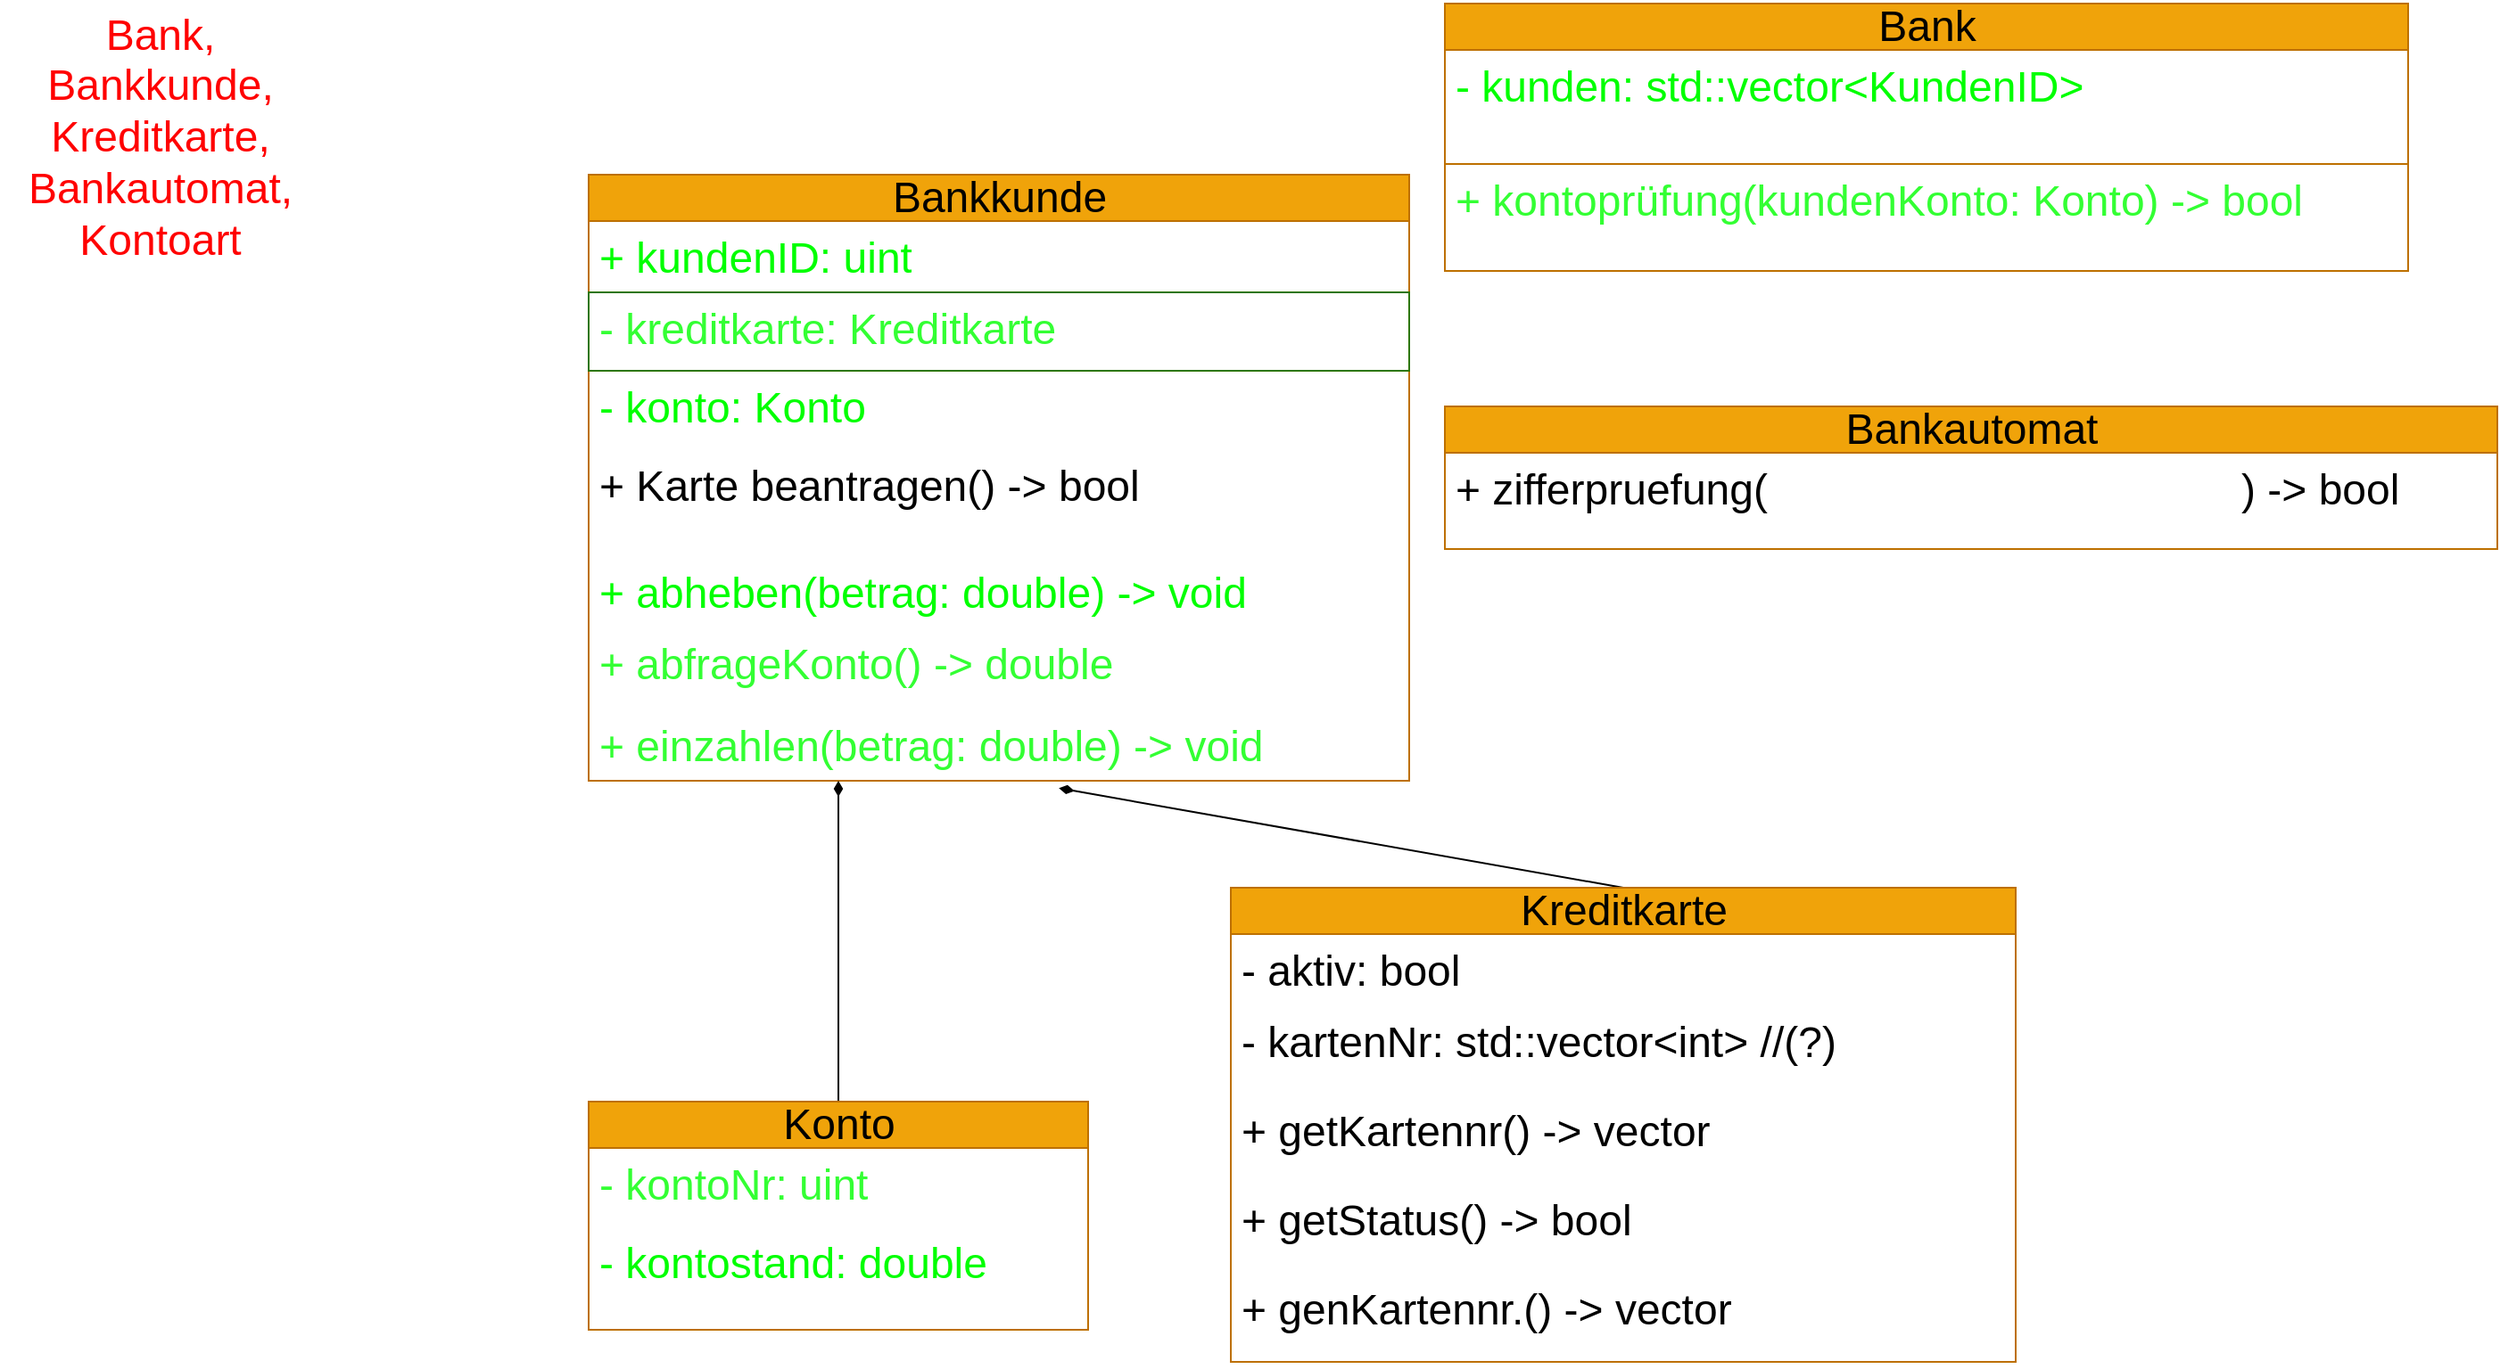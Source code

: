 <mxfile version="23.1.5" type="device">
  <diagram id="r-rISPMmO1dXQc9Pj4ew" name="Seite-1">
    <mxGraphModel dx="3159" dy="794" grid="1" gridSize="10" guides="1" tooltips="1" connect="1" arrows="1" fold="1" page="1" pageScale="1" pageWidth="1654" pageHeight="1169" math="0" shadow="0">
      <root>
        <mxCell id="0" />
        <mxCell id="1" parent="0" />
        <mxCell id="3" value="&lt;font style=&quot;font-size: 24px;&quot;&gt;&lt;font color=&quot;#ff0000&quot;&gt;Bank, Bankkunde,&lt;br&gt;Kreditkarte,&lt;br&gt;Bankautomat,&lt;br&gt;Kontoart&lt;/font&gt;&lt;br&gt;&lt;/font&gt;" style="text;html=1;strokeColor=none;fillColor=none;align=center;verticalAlign=middle;whiteSpace=wrap;rounded=0;" parent="1" vertex="1">
          <mxGeometry x="-330" y="14" width="180" height="150" as="geometry" />
        </mxCell>
        <mxCell id="5" value="Bank" style="swimlane;fontStyle=0;childLayout=stackLayout;horizontal=1;startSize=26;fillColor=#f0a30a;horizontalStack=0;resizeParent=1;resizeParentMax=0;resizeLast=0;collapsible=1;marginBottom=0;html=1;fontSize=24;strokeColor=#BD7000;fontColor=#000000;" parent="1" vertex="1">
          <mxGeometry x="480" y="14" width="540" height="150" as="geometry" />
        </mxCell>
        <mxCell id="6" value="&lt;font&gt;- kunden: std::vector&amp;lt;KundenID&amp;gt;&lt;/font&gt;" style="text;strokeColor=#BD7000;fillColor=none;align=left;verticalAlign=top;spacingLeft=4;spacingRight=4;overflow=hidden;rotatable=0;points=[[0,0.5],[1,0.5]];portConstraint=eastwest;whiteSpace=wrap;html=1;fontSize=24;fontColor=#00FF00;" parent="5" vertex="1">
          <mxGeometry y="26" width="540" height="64" as="geometry" />
        </mxCell>
        <mxCell id="7" value="&lt;font&gt;+ kontoprüfung(kundenKonto: Konto) -&amp;gt; bool&lt;/font&gt;" style="text;strokeColor=none;fillColor=none;align=left;verticalAlign=top;spacingLeft=4;spacingRight=4;overflow=hidden;rotatable=0;points=[[0,0.5],[1,0.5]];portConstraint=eastwest;whiteSpace=wrap;html=1;fontSize=24;fontColor=#33FF33;" parent="5" vertex="1">
          <mxGeometry y="90" width="540" height="60" as="geometry" />
        </mxCell>
        <mxCell id="9" value="Bankkunde" style="swimlane;fontStyle=0;childLayout=stackLayout;horizontal=1;startSize=26;fillColor=#f0a30a;horizontalStack=0;resizeParent=1;resizeParentMax=0;resizeLast=0;collapsible=1;marginBottom=0;html=1;fontSize=24;fontColor=#000000;strokeColor=#BD7000;" parent="1" vertex="1">
          <mxGeometry y="110" width="460" height="340" as="geometry" />
        </mxCell>
        <mxCell id="24" value="&lt;div&gt;&lt;font&gt;+ kundenID: uint&lt;/font&gt;&lt;/div&gt;" style="text;strokeColor=none;fillColor=none;align=left;verticalAlign=top;spacingLeft=4;spacingRight=4;overflow=hidden;rotatable=0;points=[[0,0.5],[1,0.5]];portConstraint=eastwest;whiteSpace=wrap;html=1;fontSize=24;fontColor=#00FF00;" parent="9" vertex="1">
          <mxGeometry y="26" width="460" height="40" as="geometry" />
        </mxCell>
        <mxCell id="10" value="&lt;font data-darkreader-inline-color=&quot;&quot; style=&quot;--darkreader-inline-color: #3dff3d;&quot; color=&quot;#33ff33&quot;&gt;- kreditkarte: Kreditkarte&lt;br&gt;&lt;/font&gt;" style="text;strokeColor=#2D7600;fillColor=none;align=left;verticalAlign=top;spacingLeft=4;spacingRight=4;overflow=hidden;rotatable=0;points=[[0,0.5],[1,0.5]];portConstraint=eastwest;whiteSpace=wrap;html=1;fontSize=24;fontColor=#ffffff;" parent="9" vertex="1">
          <mxGeometry y="66" width="460" height="44" as="geometry" />
        </mxCell>
        <mxCell id="32" value="&lt;font data-darkreader-inline-color=&quot;&quot; style=&quot;--darkreader-inline-color: #1aff1a;&quot; color=&quot;#00ff00&quot;&gt;- konto: Konto&lt;br&gt;&lt;/font&gt;" style="text;strokeColor=none;fillColor=none;align=left;verticalAlign=top;spacingLeft=4;spacingRight=4;overflow=hidden;rotatable=0;points=[[0,0.5],[1,0.5]];portConstraint=eastwest;whiteSpace=wrap;html=1;fontSize=24;fontColor=#FFFFFF;" parent="9" vertex="1">
          <mxGeometry y="110" width="460" height="44" as="geometry" />
        </mxCell>
        <mxCell id="11" value="+ Karte beantragen() -&amp;gt; bool" style="text;strokeColor=none;fillColor=none;align=left;verticalAlign=top;spacingLeft=4;spacingRight=4;overflow=hidden;rotatable=0;points=[[0,0.5],[1,0.5]];portConstraint=eastwest;whiteSpace=wrap;html=1;fontSize=24;" parent="9" vertex="1">
          <mxGeometry y="154" width="460" height="60" as="geometry" />
        </mxCell>
        <mxCell id="12" value="&lt;font data-darkreader-inline-color=&quot;&quot; style=&quot;--darkreader-inline-color: #1aff1a;&quot; color=&quot;#00ff00&quot;&gt;+ abheben(betrag: double) -&amp;gt; void&lt;/font&gt;" style="text;strokeColor=none;fillColor=none;align=left;verticalAlign=top;spacingLeft=4;spacingRight=4;overflow=hidden;rotatable=0;points=[[0,0.5],[1,0.5]];portConstraint=eastwest;whiteSpace=wrap;html=1;fontSize=24;" parent="9" vertex="1">
          <mxGeometry y="214" width="460" height="40" as="geometry" />
        </mxCell>
        <mxCell id="18" value="&lt;div&gt;&lt;font data-darkreader-inline-color=&quot;&quot; style=&quot;--darkreader-inline-color: #3dff3d;&quot; color=&quot;#33ff33&quot;&gt;+ abfrageKonto() -&amp;gt; double&lt;/font&gt;&lt;/div&gt;" style="text;strokeColor=none;fillColor=none;align=left;verticalAlign=top;spacingLeft=4;spacingRight=4;overflow=hidden;rotatable=0;points=[[0,0.5],[1,0.5]];portConstraint=eastwest;whiteSpace=wrap;html=1;fontSize=24;" parent="9" vertex="1">
          <mxGeometry y="254" width="460" height="46" as="geometry" />
        </mxCell>
        <mxCell id="17" value="&lt;font data-darkreader-inline-color=&quot;&quot; style=&quot;--darkreader-inline-color: #3dff3d;&quot; color=&quot;#33ff33&quot;&gt;+ einzahlen(betrag: double) -&amp;gt; void&lt;/font&gt;" style="text;strokeColor=none;fillColor=none;align=left;verticalAlign=top;spacingLeft=4;spacingRight=4;overflow=hidden;rotatable=0;points=[[0,0.5],[1,0.5]];portConstraint=eastwest;whiteSpace=wrap;html=1;fontSize=24;" parent="9" vertex="1">
          <mxGeometry y="300" width="460" height="40" as="geometry" />
        </mxCell>
        <mxCell id="34" style="edgeStyle=none;html=1;exitX=0.5;exitY=0;exitDx=0;exitDy=0;fontColor=#FFFFFF;endArrow=diamondThin;endFill=1;entryX=0.573;entryY=1.104;entryDx=0;entryDy=0;entryPerimeter=0;" parent="1" source="13" target="17" edge="1">
          <mxGeometry relative="1" as="geometry" />
        </mxCell>
        <mxCell id="13" value="Kreditkarte" style="swimlane;fontStyle=0;childLayout=stackLayout;horizontal=1;startSize=26;fillColor=#f0a30a;horizontalStack=0;resizeParent=1;resizeParentMax=0;resizeLast=0;collapsible=1;marginBottom=0;html=1;fontSize=24;fontColor=#000000;strokeColor=#BD7000;" parent="1" vertex="1">
          <mxGeometry x="360" y="510" width="440" height="266" as="geometry" />
        </mxCell>
        <mxCell id="19" value="- aktiv: bool" style="text;strokeColor=none;fillColor=none;align=left;verticalAlign=top;spacingLeft=4;spacingRight=4;overflow=hidden;rotatable=0;points=[[0,0.5],[1,0.5]];portConstraint=eastwest;whiteSpace=wrap;html=1;fontSize=24;" parent="13" vertex="1">
          <mxGeometry y="26" width="440" height="40" as="geometry" />
        </mxCell>
        <mxCell id="35" value="&lt;span style=&quot;font-size: 24px;&quot;&gt;- kartenNr: std::vector&amp;lt;int&amp;gt; //(?) &lt;br&gt;&lt;/span&gt;" style="text;strokeColor=none;fillColor=none;align=left;verticalAlign=top;spacingLeft=4;spacingRight=4;overflow=hidden;rotatable=0;points=[[0,0.5],[1,0.5]];portConstraint=eastwest;whiteSpace=wrap;html=1;" parent="13" vertex="1">
          <mxGeometry y="66" width="440" height="50" as="geometry" />
        </mxCell>
        <mxCell id="36" value="&lt;span style=&quot;font-size: 24px;&quot;&gt;+ getKartennr() -&amp;gt; vector&lt;/span&gt;" style="text;strokeColor=none;fillColor=none;align=left;verticalAlign=top;spacingLeft=4;spacingRight=4;overflow=hidden;rotatable=0;points=[[0,0.5],[1,0.5]];portConstraint=eastwest;whiteSpace=wrap;html=1;" parent="13" vertex="1">
          <mxGeometry y="116" width="440" height="50" as="geometry" />
        </mxCell>
        <mxCell id="37" value="&lt;span style=&quot;font-size: 24px;&quot;&gt;+ getStatus() -&amp;gt; bool&lt;/span&gt;" style="text;strokeColor=none;fillColor=none;align=left;verticalAlign=top;spacingLeft=4;spacingRight=4;overflow=hidden;rotatable=0;points=[[0,0.5],[1,0.5]];portConstraint=eastwest;whiteSpace=wrap;html=1;" parent="13" vertex="1">
          <mxGeometry y="166" width="440" height="50" as="geometry" />
        </mxCell>
        <mxCell id="28" value="&lt;span style=&quot;font-size: 24px;&quot;&gt;+ genKartennr.() -&amp;gt; vector&lt;/span&gt;" style="text;strokeColor=none;fillColor=none;align=left;verticalAlign=top;spacingLeft=4;spacingRight=4;overflow=hidden;rotatable=0;points=[[0,0.5],[1,0.5]];portConstraint=eastwest;whiteSpace=wrap;html=1;" parent="13" vertex="1">
          <mxGeometry y="216" width="440" height="50" as="geometry" />
        </mxCell>
        <mxCell id="20" value="Bankautomat" style="swimlane;fontStyle=0;childLayout=stackLayout;horizontal=1;startSize=26;fillColor=#f0a30a;horizontalStack=0;resizeParent=1;resizeParentMax=0;resizeLast=0;collapsible=1;marginBottom=0;html=1;fontSize=24;fontColor=#000000;strokeColor=#BD7000;" parent="1" vertex="1">
          <mxGeometry x="480" y="240" width="590" height="80" as="geometry" />
        </mxCell>
        <mxCell id="21" value="+ zifferpruefung(&lt;span style=&quot;text-align: center;&quot;&gt;&lt;font data-darkreader-inline-color=&quot;&quot; style=&quot;--darkreader-inline-color: #e8e6e3;&quot; color=&quot;#ffffff&quot;&gt;kundenKarte: Kreditkarte&lt;/font&gt;&lt;/span&gt;) -&amp;gt; bool" style="text;strokeColor=none;fillColor=none;align=left;verticalAlign=top;spacingLeft=4;spacingRight=4;overflow=hidden;rotatable=0;points=[[0,0.5],[1,0.5]];portConstraint=eastwest;whiteSpace=wrap;html=1;fontSize=24;" parent="20" vertex="1">
          <mxGeometry y="26" width="590" height="54" as="geometry" />
        </mxCell>
        <mxCell id="33" style="edgeStyle=none;html=1;exitX=0.5;exitY=0;exitDx=0;exitDy=0;fontColor=#FFFFFF;endArrow=diamondThin;endFill=1;" parent="1" source="25" edge="1">
          <mxGeometry relative="1" as="geometry">
            <mxPoint x="140" y="450" as="targetPoint" />
          </mxGeometry>
        </mxCell>
        <mxCell id="25" value="Konto" style="swimlane;fontStyle=0;childLayout=stackLayout;horizontal=1;startSize=26;fillColor=#f0a30a;horizontalStack=0;resizeParent=1;resizeParentMax=0;resizeLast=0;collapsible=1;marginBottom=0;html=1;fontSize=24;fontColor=#000000;strokeColor=#BD7000;" parent="1" vertex="1">
          <mxGeometry y="630" width="280" height="128" as="geometry" />
        </mxCell>
        <mxCell id="26" value="&lt;font&gt;- kontoNr: uint&lt;br&gt;&lt;/font&gt;" style="text;strokeColor=none;fillColor=none;align=left;verticalAlign=top;spacingLeft=4;spacingRight=4;overflow=hidden;rotatable=0;points=[[0,0.5],[1,0.5]];portConstraint=eastwest;whiteSpace=wrap;html=1;fontSize=24;fontColor=#33FF33;" parent="25" vertex="1">
          <mxGeometry y="26" width="280" height="44" as="geometry" />
        </mxCell>
        <mxCell id="27" value="&lt;font&gt;- kontostand: double&lt;br&gt;&lt;/font&gt;" style="text;strokeColor=none;fillColor=none;align=left;verticalAlign=top;spacingLeft=4;spacingRight=4;overflow=hidden;rotatable=0;points=[[0,0.5],[1,0.5]];portConstraint=eastwest;whiteSpace=wrap;html=1;fontSize=24;fontColor=#00FF00;" parent="25" vertex="1">
          <mxGeometry y="70" width="280" height="58" as="geometry" />
        </mxCell>
      </root>
    </mxGraphModel>
  </diagram>
</mxfile>
